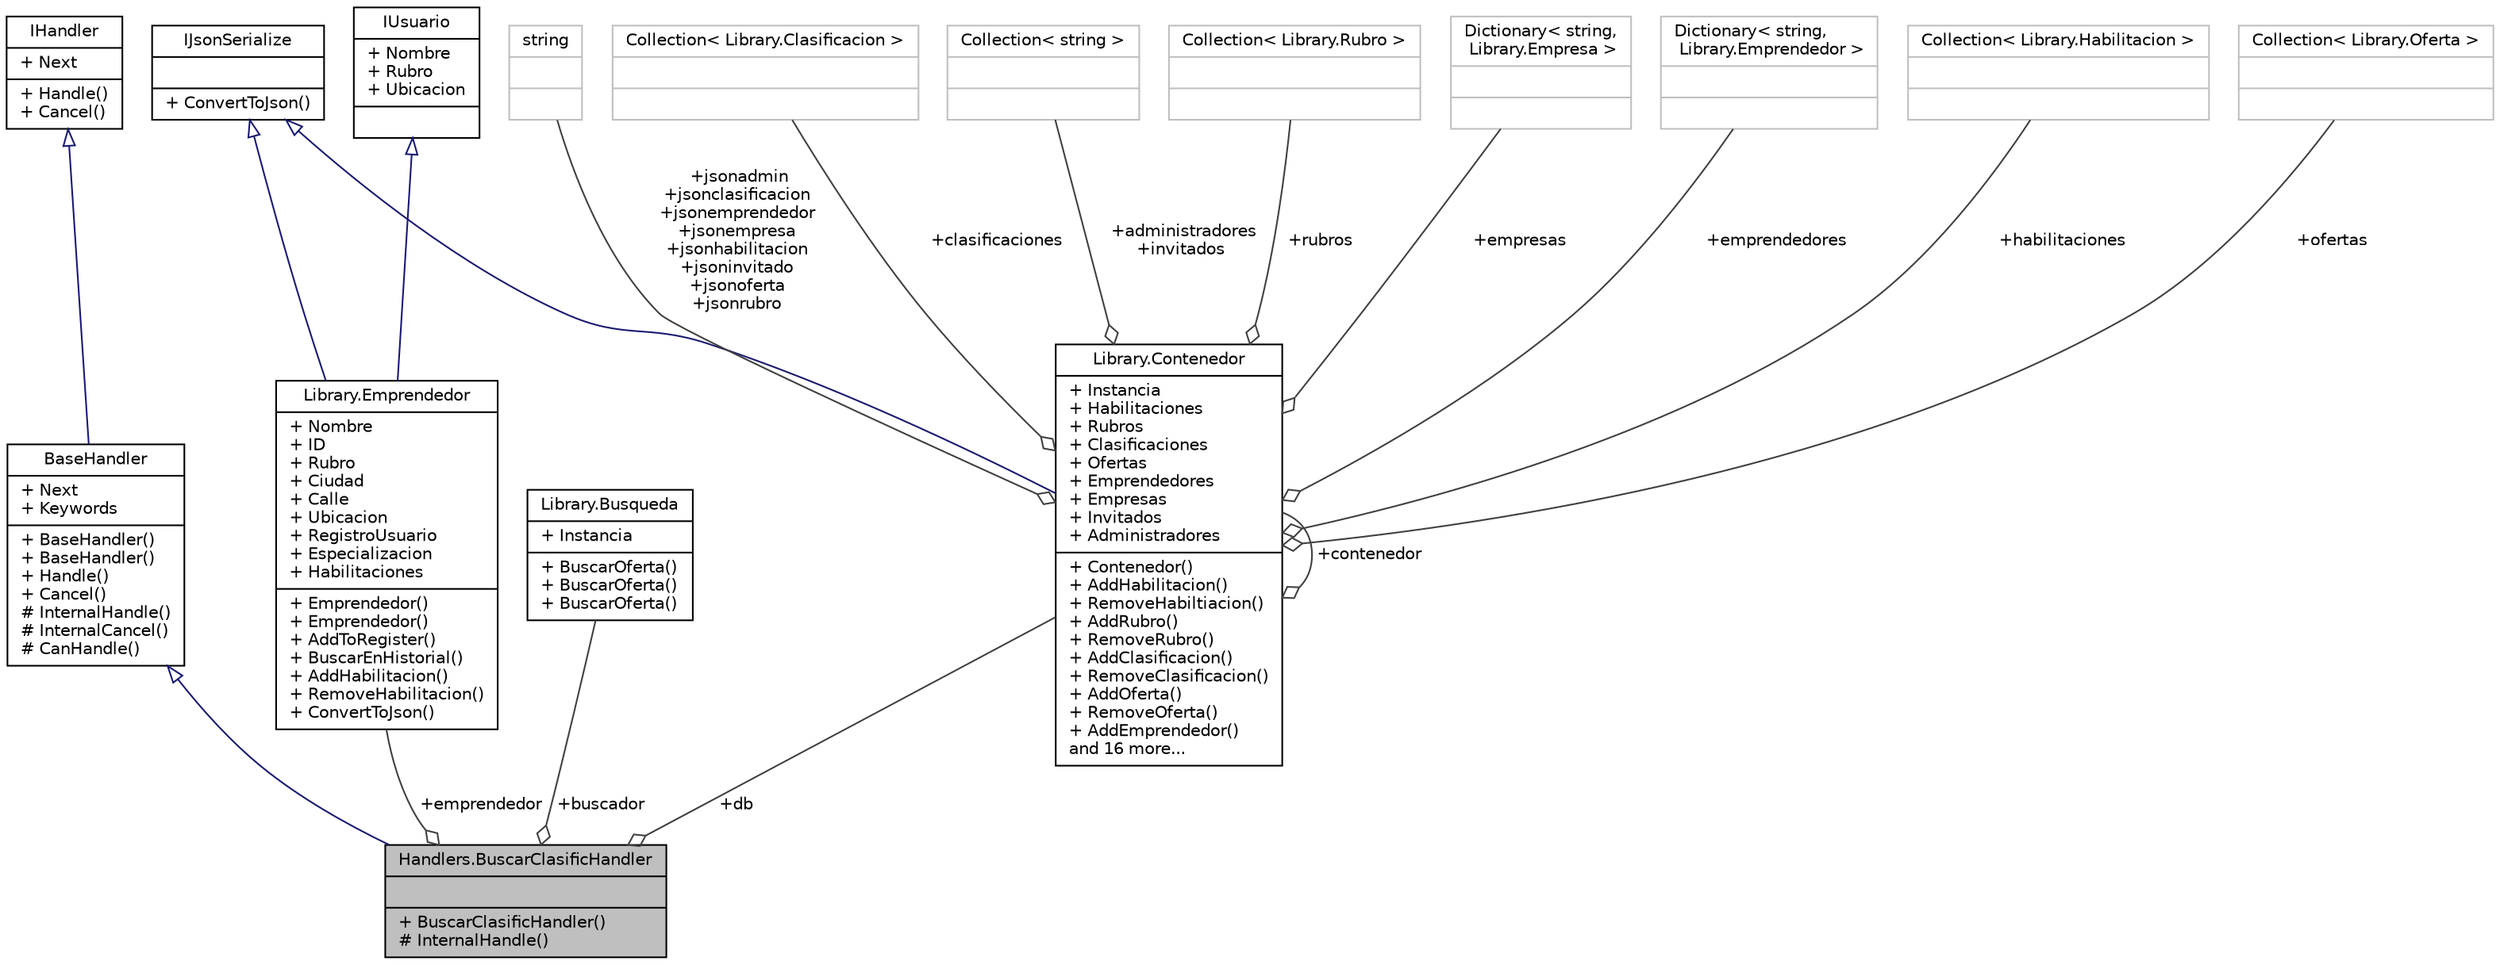 digraph "Handlers.BuscarClasificHandler"
{
 // INTERACTIVE_SVG=YES
 // LATEX_PDF_SIZE
  edge [fontname="Helvetica",fontsize="10",labelfontname="Helvetica",labelfontsize="10"];
  node [fontname="Helvetica",fontsize="10",shape=record];
  Node1 [label="{Handlers.BuscarClasificHandler\n||+ BuscarClasificHandler()\l# InternalHandle()\l}",height=0.2,width=0.4,color="black", fillcolor="grey75", style="filled", fontcolor="black",tooltip="Un \"handler\" del patrón Chain of Responsibility que implementa el comando \"chau\"."];
  Node2 -> Node1 [dir="back",color="midnightblue",fontsize="10",style="solid",arrowtail="onormal",fontname="Helvetica"];
  Node2 [label="{BaseHandler\n|+ Next\l+ Keywords\l|+ BaseHandler()\l+ BaseHandler()\l+ Handle()\l+ Cancel()\l# InternalHandle()\l# InternalCancel()\l# CanHandle()\l}",height=0.2,width=0.4,color="black", fillcolor="white", style="filled",URL="$classHandlers_1_1BaseHandler.html",tooltip="Clase base para implementar el patrón Chain of Responsibility. En ese patrón se pasa un mensaje a tra..."];
  Node3 -> Node2 [dir="back",color="midnightblue",fontsize="10",style="solid",arrowtail="onormal",fontname="Helvetica"];
  Node3 [label="{IHandler\n|+ Next\l|+ Handle()\l+ Cancel()\l}",height=0.2,width=0.4,color="black", fillcolor="white", style="filled",URL="$interfaceHandlers_1_1IHandler.html",tooltip="Interfaz para implementar el patrón Chain of Responsibility. En ese patrón se pasa un mensaje a travé..."];
  Node4 -> Node1 [color="grey25",fontsize="10",style="solid",label=" +emprendedor" ,arrowhead="odiamond",fontname="Helvetica"];
  Node4 [label="{Library.Emprendedor\n|+ Nombre\l+ ID\l+ Rubro\l+ Ciudad\l+ Calle\l+ Ubicacion\l+ RegistroUsuario\l+ Especializacion\l+ Habilitaciones\l|+ Emprendedor()\l+ Emprendedor()\l+ AddToRegister()\l+ BuscarEnHistorial()\l+ AddHabilitacion()\l+ RemoveHabilitacion()\l+ ConvertToJson()\l}",height=0.2,width=0.4,color="black", fillcolor="white", style="filled",URL="$classLibrary_1_1Emprendedor.html",tooltip="Esta clase representa un Emprendedor. Patrones y principios utilizados: EXPERT, porque el emprendedor..."];
  Node5 -> Node4 [dir="back",color="midnightblue",fontsize="10",style="solid",arrowtail="onormal",fontname="Helvetica"];
  Node5 [label="{IJsonSerialize\n||+ ConvertToJson()\l}",height=0.2,width=0.4,color="black", fillcolor="white", style="filled",URL="$interfaceLibrary_1_1IJsonSerialize.html",tooltip="Interface con la firma de los métodos que debe tener un manejador de datos."];
  Node6 -> Node4 [dir="back",color="midnightblue",fontsize="10",style="solid",arrowtail="onormal",fontname="Helvetica"];
  Node6 [label="{IUsuario\n|+ Nombre\l+ Rubro\l+ Ubicacion\l|}",height=0.2,width=0.4,color="black", fillcolor="white", style="filled",URL="$interfaceLibrary_1_1IUsuario.html",tooltip="Public Interface con la firma de los metodos que debe poseer un Usuario. Se utilizo una interface pue..."];
  Node7 -> Node1 [color="grey25",fontsize="10",style="solid",label=" +buscador" ,arrowhead="odiamond",fontname="Helvetica"];
  Node7 [label="{Library.Busqueda\n|+ Instancia\l|+ BuscarOferta()\l+ BuscarOferta()\l+ BuscarOferta()\l}",height=0.2,width=0.4,color="black", fillcolor="white", style="filled",URL="$classLibrary_1_1Busqueda.html",tooltip="Esta clase representa la busqueda de ofertas a partir de palabras claves, ubicacion y clasificacion...."];
  Node8 -> Node1 [color="grey25",fontsize="10",style="solid",label=" +db" ,arrowhead="odiamond",fontname="Helvetica"];
  Node8 [label="{Library.Contenedor\n|+ Instancia\l+ Habilitaciones\l+ Rubros\l+ Clasificaciones\l+ Ofertas\l+ Emprendedores\l+ Empresas\l+ Invitados\l+ Administradores\l|+ Contenedor()\l+ AddHabilitacion()\l+ RemoveHabiltiacion()\l+ AddRubro()\l+ RemoveRubro()\l+ AddClasificacion()\l+ RemoveClasificacion()\l+ AddOferta()\l+ RemoveOferta()\l+ AddEmprendedor()\land 16 more...\l}",height=0.2,width=0.4,color="black", fillcolor="white", style="filled",URL="$classLibrary_1_1Contenedor.html",tooltip="Esta clase representa un contenedor de las diferentes clases del bot. Utiliza el patron de diseño Sin..."];
  Node5 -> Node8 [dir="back",color="midnightblue",fontsize="10",style="solid",arrowtail="onormal",fontname="Helvetica"];
  Node9 -> Node8 [color="grey25",fontsize="10",style="solid",label=" +jsonadmin\n+jsonclasificacion\n+jsonemprendedor\n+jsonempresa\n+jsonhabilitacion\n+jsoninvitado\n+jsonoferta\n+jsonrubro" ,arrowhead="odiamond",fontname="Helvetica"];
  Node9 [label="{string\n||}",height=0.2,width=0.4,color="grey75", fillcolor="white", style="filled",tooltip=" "];
  Node10 -> Node8 [color="grey25",fontsize="10",style="solid",label=" +clasificaciones" ,arrowhead="odiamond",fontname="Helvetica"];
  Node10 [label="{Collection\< Library.Clasificacion \>\n||}",height=0.2,width=0.4,color="grey75", fillcolor="white", style="filled",tooltip=" "];
  Node11 -> Node8 [color="grey25",fontsize="10",style="solid",label=" +administradores\n+invitados" ,arrowhead="odiamond",fontname="Helvetica"];
  Node11 [label="{Collection\< string \>\n||}",height=0.2,width=0.4,color="grey75", fillcolor="white", style="filled",tooltip=" "];
  Node12 -> Node8 [color="grey25",fontsize="10",style="solid",label=" +rubros" ,arrowhead="odiamond",fontname="Helvetica"];
  Node12 [label="{Collection\< Library.Rubro \>\n||}",height=0.2,width=0.4,color="grey75", fillcolor="white", style="filled",tooltip=" "];
  Node13 -> Node8 [color="grey25",fontsize="10",style="solid",label=" +empresas" ,arrowhead="odiamond",fontname="Helvetica"];
  Node13 [label="{Dictionary\< string,\l Library.Empresa \>\n||}",height=0.2,width=0.4,color="grey75", fillcolor="white", style="filled",tooltip=" "];
  Node14 -> Node8 [color="grey25",fontsize="10",style="solid",label=" +emprendedores" ,arrowhead="odiamond",fontname="Helvetica"];
  Node14 [label="{Dictionary\< string,\l Library.Emprendedor \>\n||}",height=0.2,width=0.4,color="grey75", fillcolor="white", style="filled",tooltip=" "];
  Node15 -> Node8 [color="grey25",fontsize="10",style="solid",label=" +habilitaciones" ,arrowhead="odiamond",fontname="Helvetica"];
  Node15 [label="{Collection\< Library.Habilitacion \>\n||}",height=0.2,width=0.4,color="grey75", fillcolor="white", style="filled",tooltip=" "];
  Node16 -> Node8 [color="grey25",fontsize="10",style="solid",label=" +ofertas" ,arrowhead="odiamond",fontname="Helvetica"];
  Node16 [label="{Collection\< Library.Oferta \>\n||}",height=0.2,width=0.4,color="grey75", fillcolor="white", style="filled",tooltip=" "];
  Node8 -> Node8 [color="grey25",fontsize="10",style="solid",label=" +contenedor" ,arrowhead="odiamond",fontname="Helvetica"];
}
